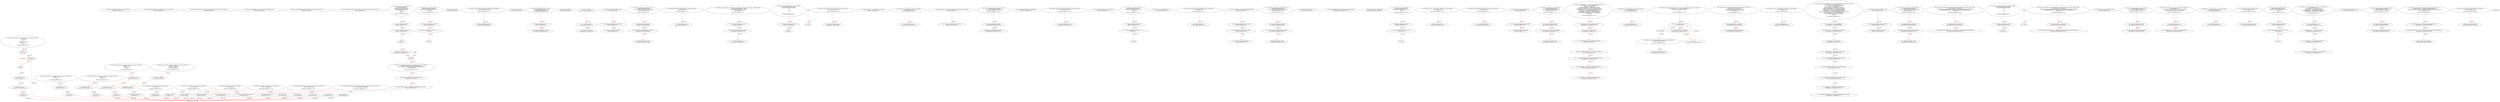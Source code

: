 digraph  {
13 [label="2_ function totalSupply() external view returns (uint256);\n13-function_definition-3-3", method="totalSupply()", type_label=function_definition];
21 [label="3_ function balanceOf(address who) external view returns (uint256);\n21-function_definition-4-4", method="balanceOf(address who)", type_label=function_definition];
33 [label="4_ function allowance(address owner, address spender) external view returns (uint256);\n33-function_definition-5-5", method="allowance(address owner,address spender)", type_label=function_definition];
49 [label="5_ function transfer(address to, uint256 value) external returns (bool);\n49-function_definition-6-6", method="transfer(address to,uint256 value)", type_label=function_definition];
64 [label="6_ function approve(address spender, uint256 value) external returns (bool);\n64-function_definition-7-7", method="approve(address spender,uint256 value)", type_label=function_definition];
79 [label="7_ function transferFrom(address from, address to, uint256 value) external returns (bool);\n79-function_definition-8-8", method="transferFrom(address from,address to,uint256 value)", type_label=function_definition];
129 [label="12_ function mul(uint256 a, uint256 b) internal pure returns (uint256) {\n    if (a == 0) {\n      return 0;\n    }\n    uint256 c = a * b;\n    assert(c / a == b);\n    return c;\n  }\n129-function_definition-13-20", method="mul(uint256 a,uint256 b)", type_label=function_definition];
146 [label="13_ if_a == 0\n146-if-14-16", method="mul(uint256 a,uint256 b)", type_label=if];
2062 [label="13_ end_if", method="mul(uint256 a,uint256 b)", type_label=end_if];
151 [label="14_ return 0;\n151-return-15-15", method="mul(uint256 a,uint256 b)", type_label=return];
153 [label="16_ uint256 c = a * b;\n153-new_variable-17-17", method="mul(uint256 a,uint256 b)", type_label=new_variable];
161 [label="17_ assert(c / a == b);\n161-expression_statement-18-18", method="mul(uint256 a,uint256 b)", type_label=expression_statement];
170 [label="18_ return c;\n170-return-19-19", method="mul(uint256 a,uint256 b)", type_label=return];
172 [label="20_ function div(uint256 a, uint256 b) internal pure returns (uint256) {\n    uint256 c = a / b;\n    return c;\n  }\n172-function_definition-21-24", method="div(uint256 a,uint256 b)", type_label=function_definition];
189 [label="21_ uint256 c = a / b;\n189-new_variable-22-22", method="div(uint256 a,uint256 b)", type_label=new_variable];
197 [label="22_ return c;\n197-return-23-23", method="div(uint256 a,uint256 b)", type_label=return];
199 [label="24_ function sub(uint256 a, uint256 b) internal pure returns (uint256) {\n    assert(b <= a);\n    return a - b;\n  }\n199-function_definition-25-28", method="sub(uint256 a,uint256 b)", type_label=function_definition];
216 [label="25_ assert(b <= a);\n216-expression_statement-26-26", method="sub(uint256 a,uint256 b)", type_label=expression_statement];
223 [label="26_ return a - b;\n223-return-27-27", method="sub(uint256 a,uint256 b)", type_label=return];
227 [label="28_ function add(uint256 a, uint256 b) internal pure returns (uint256) {\n    uint256 c = a + b;\n    assert(c >= a);\n    return c;\n  }\n227-function_definition-29-33", method="add(uint256 a,uint256 b)", type_label=function_definition];
244 [label="29_ uint256 c = a + b;\n244-new_variable-30-30", method="add(uint256 a,uint256 b)", type_label=new_variable];
252 [label="30_ assert(c >= a);\n252-expression_statement-31-31", method="add(uint256 a,uint256 b)", type_label=expression_statement];
259 [label="31_ return c;\n259-return-32-32", method="add(uint256 a,uint256 b)", type_label=return];
261 [label="33_ function ceil(uint256 a, uint256 m) internal pure returns (uint256) {\n    uint256 c = add(a,m);\n    uint256 d = sub(c,1);\n    return mul(div(d,m),m);\n  }\n261-function_definition-34-38", method="ceil(uint256 a,uint256 m)", type_label=function_definition];
278 [label="34_ uint256 c = add(a,m);\n278-new_variable-35-35", method="ceil(uint256 a,uint256 m)", type_label=new_variable];
289 [label="35_ uint256 d = sub(c,1);\n289-new_variable-36-36", method="ceil(uint256 a,uint256 m)", type_label=new_variable];
300 [label="36_ return mul(div(d,m),m);\n300-return-37-37", method="ceil(uint256 a,uint256 m)", type_label=return];
318 [label="40_ function bug_unchk43() public{\naddress payable addr_unchk43;\nif (!addr_unchk43.send (10 ether) || 1==1)\n	{revert();}\n}\n318-function_definition-41-45", method="bug_unchk43()", type_label=function_definition];
322 [label="41_ address payable addr_unchk43;\n322-new_variable-42-42", method="bug_unchk43()", type_label=new_variable];
327 [label="42_ if_!addr_unchk43.send (10 ether) || 1==1\n327-if-43-44", method="bug_unchk43()", type_label=if];
2243 [label="42_ end_if", method="bug_unchk43()", type_label=end_if];
343 [label="45_ string private _name;\n343-new_variable-46-46", method="", type_label=new_variable];
348 [label="46_ function my_func_uncheck48(address payable dst) public payable{\n        dst.call.value(msg.value)(\"\");\n    }\n348-function_definition-47-49", method="my_func_uncheck48(address payable dst)", type_label=function_definition];
357 [label="47_ dst.call.value(msg.value)(\"\");\n357-expression_statement-48-48", method="my_func_uncheck48(address payable dst)", type_label=expression_statement];
372 [label="49_ string private _symbol;\n372-new_variable-50-50", method="", type_label=new_variable];
377 [label="50_ function withdrawBal_unchk17 () public{\n	uint64 Balances_unchk17 = 0;\n	msg.sender.send(Balances_unchk17);}\n377-function_definition-51-53", method="withdrawBal_unchk17()", type_label=function_definition];
381 [label="51_ uint64 Balances_unchk17 = 0;\n381-new_variable-52-52", method="withdrawBal_unchk17()", type_label=new_variable];
387 [label="52_ msg.sender.send(Balances_unchk17);\n387-expression_statement-53-53", method="withdrawBal_unchk17()", type_label=expression_statement];
396 [label="53_ uint8 private _decimals;\n396-new_variable-54-54", method="", type_label=new_variable];
415 [label="55_ _name = name;\n415-expression_statement-56-56", method="", type_label=expression_statement];
419 [label="56_ _symbol = symbol;\n419-expression_statement-57-57", method="", type_label=expression_statement];
423 [label="57_ _decimals = decimals;\n423-expression_statement-58-58", method="", type_label=expression_statement];
427 [label="59_ bool public payedOut_unchk32 = false;\n427-new_variable-60-60", method="", type_label=new_variable];
434 [label="60_ address payable public winner_unchk32;\n434-new_variable-61-61", method="", type_label=new_variable];
439 [label="61_ uint public winAmount_unchk32;\n439-new_variable-62-62", method="", type_label=new_variable];
444 [label="62_ function sendToWinner_unchk32() public {\n        require(!payedOut_unchk32);\n        winner_unchk32.send(winAmount_unchk32);\n        payedOut_unchk32 = true;\n    }\n444-function_definition-63-67", method="sendToWinner_unchk32()", type_label=function_definition];
448 [label="63_ require(!payedOut_unchk32);\n448-expression_statement-64-64", method="sendToWinner_unchk32()", type_label=expression_statement];
454 [label="64_ winner_unchk32.send(winAmount_unchk32);\n454-expression_statement-65-65", method="sendToWinner_unchk32()", type_label=expression_statement];
461 [label="65_ payedOut_unchk32 = true;\n461-expression_statement-66-66", method="sendToWinner_unchk32()", type_label=expression_statement];
466 [label="67_ function name() public view returns(string memory) {\n    return _name;\n  }\n466-function_definition-68-70", method="name()", type_label=function_definition];
475 [label="68_ return _name;\n475-return-69-69", method="name()", type_label=return];
477 [label="70_ function unhandledsend_unchk38(address payable callee) public {\n    callee.send(5 ether);\n  }\n477-function_definition-71-73", method="unhandledsend_unchk38(address payable callee)", type_label=function_definition];
485 [label="71_ callee.send(5 ether);\n485-expression_statement-72-72", method="unhandledsend_unchk38(address payable callee)", type_label=expression_statement];
493 [label="73_ function symbol() public view returns(string memory) {\n    return _symbol;\n  }\n493-function_definition-74-76", method="symbol()", type_label=function_definition];
502 [label="74_ return _symbol;\n502-return-75-75", method="symbol()", type_label=return];
504 [label="76_ function cash_unchk46(uint roundIndex, uint subpotIndex, address payable winner_unchk46) public{\n        uint64 subpot_unchk46 = 3 ether;\n        winner_unchk46.send(subpot_unchk46);   \n        subpot_unchk46= 0;\n}\n504-function_definition-77-81", method="cash_unchk46(uint roundIndex,uint subpotIndex,address payable winner_unchk46)", type_label=function_definition];
520 [label="77_ uint64 subpot_unchk46 = 3 ether;\n520-new_variable-78-78", method="cash_unchk46(uint roundIndex,uint subpotIndex,address payable winner_unchk46)", type_label=new_variable];
527 [label="78_ winner_unchk46.send(subpot_unchk46);\n527-expression_statement-79-79", method="cash_unchk46(uint roundIndex,uint subpotIndex,address payable winner_unchk46)", type_label=expression_statement];
534 [label="79_ subpot_unchk46= 0;\n534-expression_statement-80-80", method="cash_unchk46(uint roundIndex,uint subpotIndex,address payable winner_unchk46)", type_label=expression_statement];
538 [label="81_ function decimals() public view returns(uint8) {\n    return _decimals;\n  }\n538-function_definition-82-84", method="decimals()", type_label=function_definition];
547 [label="82_ return _decimals;\n547-return-83-83", method="decimals()", type_label=return];
549 [label="84_ function UncheckedExternalCall_unchk4 () public\n{  address payable addr_unchk4;\n   if (! addr_unchk4.send (42 ether))  \n      { \n      }\n	else\n      { \n      }\n}\n549-function_definition-85-93", method="UncheckedExternalCall_unchk4()", type_label=function_definition];
553 [label="85_ address payable addr_unchk4;\n553-new_variable-86-86", method="UncheckedExternalCall_unchk4()", type_label=new_variable];
558 [label="86_ if\n558-if-87-92", method="UncheckedExternalCall_unchk4()", type_label=if];
2474 [label="86_ end_if", method="UncheckedExternalCall_unchk4()", type_label=end_if];
580 [label="96_ function callnotchecked_unchk37(address payable callee) public {\n    callee.call.value(1 ether);\n  }\n580-function_definition-97-99", method="callnotchecked_unchk37(address payable callee)", type_label=function_definition];
588 [label="97_ callee.call.value(1 ether);\n588-expression_statement-98-98", method="callnotchecked_unchk37(address payable callee)", type_label=expression_statement];
598 [label="99_ mapping (address => uint256) private _balances;\n598-new_variable-100-100", method="", type_label=new_variable];
605 [label="100_ function bug_unchk3(address payable addr) public\n      {addr.send (42 ether); }\n605-function_definition-101-102", method="bug_unchk3(address payable addr)", type_label=function_definition];
613 [label="101_ addr.send (42 ether);\n613-expression_statement-102-102", method="bug_unchk3(address payable addr)", type_label=expression_statement];
621 [label="102_ mapping (address => mapping (address => uint256)) private _allowed;\n621-new_variable-103-103", method="", type_label=new_variable];
630 [label="103_ bool public payedOut_unchk9 = false;\n630-new_variable-104-104", method="", type_label=new_variable];
637 [label="104_ function withdrawLeftOver_unchk9() public {\n        require(payedOut_unchk9);\n        msg.sender.send(address(this).balance);\n    }\n637-function_definition-105-108", method="withdrawLeftOver_unchk9()", type_label=function_definition];
641 [label="105_ require(payedOut_unchk9);\n641-expression_statement-106-106", method="withdrawLeftOver_unchk9()", type_label=expression_statement];
646 [label="106_ msg.sender.send(address(this).balance);\n646-expression_statement-107-107", method="withdrawLeftOver_unchk9()", type_label=expression_statement];
659 [label="108_ string constant tokenName = \"BIGBOMB\";\n659-new_variable-109-109", method="", type_label=new_variable];
665 [label="109_ function callnotchecked_unchk25(address payable callee) public {\n    callee.call.value(1 ether);\n  }\n665-function_definition-110-112", method="callnotchecked_unchk25(address payable callee)", type_label=function_definition];
673 [label="110_ callee.call.value(1 ether);\n673-expression_statement-111-111", method="callnotchecked_unchk25(address payable callee)", type_label=expression_statement];
683 [label="112_ string constant tokenSymbol = \"BBOMB\";\n683-new_variable-113-113", method="", type_label=new_variable];
689 [label="113_ function bug_unchk19() public{\naddress payable addr_unchk19;\nif (!addr_unchk19.send (10 ether) || 1==1)\n	{revert();}\n}\n689-function_definition-114-118", method="bug_unchk19()", type_label=function_definition];
693 [label="114_ address payable addr_unchk19;\n693-new_variable-115-115", method="bug_unchk19()", type_label=new_variable];
698 [label="115_ if_!addr_unchk19.send (10 ether) || 1==1\n698-if-116-117", method="bug_unchk19()", type_label=if];
2614 [label="115_ end_if", method="bug_unchk19()", type_label=end_if];
714 [label="118_ uint8  constant tokenDecimals = 18;\n714-new_variable-119-119", method="", type_label=new_variable];
719 [label="119_ function unhandledsend_unchk26(address payable callee) public {\n    callee.send(5 ether);\n  }\n719-function_definition-120-122", method="unhandledsend_unchk26(address payable callee)", type_label=function_definition];
727 [label="120_ callee.send(5 ether);\n727-expression_statement-121-121", method="unhandledsend_unchk26(address payable callee)", type_label=expression_statement];
735 [label="122_ uint256 _totalSupply = 800000000000000000000000;\n735-new_variable-123-123", method="", type_label=new_variable];
740 [label="123_ bool public payedOut_unchk20 = false;\n740-new_variable-124-124", method="", type_label=new_variable];
747 [label="124_ address payable public winner_unchk20;\n747-new_variable-125-125", method="", type_label=new_variable];
752 [label="125_ uint public winAmount_unchk20;\n752-new_variable-126-126", method="", type_label=new_variable];
757 [label="126_ function sendToWinner_unchk20() public {\n        require(!payedOut_unchk20);\n        winner_unchk20.send(winAmount_unchk20);\n        payedOut_unchk20 = true;\n    }\n757-function_definition-127-131", method="sendToWinner_unchk20()", type_label=function_definition];
761 [label="127_ require(!payedOut_unchk20);\n761-expression_statement-128-128", method="sendToWinner_unchk20()", type_label=expression_statement];
767 [label="128_ winner_unchk20.send(winAmount_unchk20);\n767-expression_statement-129-129", method="sendToWinner_unchk20()", type_label=expression_statement];
774 [label="129_ payedOut_unchk20 = true;\n774-expression_statement-130-130", method="sendToWinner_unchk20()", type_label=expression_statement];
779 [label="131_ uint256 public basePercent = 100;\n779-new_variable-132-132", method="", type_label=new_variable];
786 [label="132_ ERC20Detailed(tokenName, tokenSymbol, tokenDecimals)\n786-expression_statement-133-133", method="", type_label=expression_statement];
795 [label="133_ _mint(msg.sender, _totalSupply);\n795-expression_statement-134-134", method="", type_label=expression_statement];
804 [label="135_ function bug_unchk7() public{\naddress payable addr_unchk7;\nif (!addr_unchk7.send (10 ether) || 1==1)\n	{revert();}\n}\n804-function_definition-136-140", method="bug_unchk7()", type_label=function_definition];
808 [label="136_ address payable addr_unchk7;\n808-new_variable-137-137", method="bug_unchk7()", type_label=new_variable];
813 [label="137_ if_!addr_unchk7.send (10 ether) || 1==1\n813-if-138-139", method="bug_unchk7()", type_label=if];
2729 [label="137_ end_if", method="bug_unchk7()", type_label=end_if];
829 [label="140_ function totalSupply() public view returns (uint256) {\n    return _totalSupply;\n  }\n829-function_definition-141-143", method="totalSupply()", type_label=function_definition];
838 [label="141_ return _totalSupply;\n838-return-142-142", method="totalSupply()", type_label=return];
840 [label="143_ function my_func_unchk23(address payable dst) public payable{\n        dst.send(msg.value);\n    }\n840-function_definition-144-146", method="my_func_unchk23(address payable dst)", type_label=function_definition];
849 [label="144_ dst.send(msg.value);\n849-expression_statement-145-145", method="my_func_unchk23(address payable dst)", type_label=expression_statement];
858 [label="146_ function balanceOf(address owner) public view returns (uint256) {\n    return _balances[owner];\n  }\n858-function_definition-147-149", method="balanceOf(address owner)", type_label=function_definition];
871 [label="147_ return _balances[owner];\n871-return-148-148", method="balanceOf(address owner)", type_label=return];
875 [label="149_ function unhandledsend_unchk14(address payable callee) public {\n    callee.send(5 ether);\n  }\n875-function_definition-150-152", method="unhandledsend_unchk14(address payable callee)", type_label=function_definition];
883 [label="150_ callee.send(5 ether);\n883-expression_statement-151-151", method="unhandledsend_unchk14(address payable callee)", type_label=expression_statement];
891 [label="152_ function allowance(address owner, address spender) public view returns (uint256) {\n    return _allowed[owner][spender];\n  }\n891-function_definition-153-155", method="allowance(address owner,address spender)", type_label=function_definition];
908 [label="153_ return _allowed[owner][spender];\n908-return-154-154", method="allowance(address owner,address spender)", type_label=return];
914 [label="155_ function bug_unchk30() public{\nuint receivers_unchk30;\naddress payable addr_unchk30;\nif (!addr_unchk30.send(42 ether))\n	{receivers_unchk30 +=1;}\nelse\n	{revert();}\n}\n914-function_definition-156-163", method="bug_unchk30()", type_label=function_definition];
918 [label="156_ uint receivers_unchk30;\n918-new_variable-157-157", method="bug_unchk30()", type_label=new_variable];
923 [label="157_ address payable addr_unchk30;\n923-new_variable-158-158", method="bug_unchk30()", type_label=new_variable];
928 [label="158_ if\n928-if-159-162", method="bug_unchk30()", type_label=if];
2844 [label="158_ end_if", method="bug_unchk30()", type_label=end_if];
938 [label="159_ receivers_unchk30 +=1;\n938-expression_statement-160-160", method="bug_unchk30()", type_label=expression_statement];
945 [label="163_ function findfourPercent(uint256 value) public view returns (uint256)  {\n    uint256 roundValue = value.ceil(basePercent);\n    uint256 fourPercent = roundValue.mul(basePercent).div(2500);\n    return fourPercent;\n  }\n945-function_definition-164-168", method="findfourPercent(uint256 value)", type_label=function_definition];
958 [label="164_ uint256 roundValue = value.ceil(basePercent);\n958-new_variable-165-165", method="findfourPercent(uint256 value)", type_label=new_variable];
969 [label="165_ uint256 fourPercent = roundValue.mul(basePercent).div(2500);\n969-new_variable-166-166", method="findfourPercent(uint256 value)", type_label=new_variable];
985 [label="166_ return fourPercent;\n985-return-167-167", method="findfourPercent(uint256 value)", type_label=return];
987 [label="168_ bool public payedOut_unchk8 = false;\n987-new_variable-169-169", method="", type_label=new_variable];
994 [label="169_ address payable public winner_unchk8;\n994-new_variable-170-170", method="", type_label=new_variable];
999 [label="170_ uint public winAmount_unchk8;\n999-new_variable-171-171", method="", type_label=new_variable];
1004 [label="171_ function sendToWinner_unchk8() public {\n        require(!payedOut_unchk8);\n        winner_unchk8.send(winAmount_unchk8);\n        payedOut_unchk8 = true;\n    }\n1004-function_definition-172-176", method="sendToWinner_unchk8()", type_label=function_definition];
1008 [label="172_ require(!payedOut_unchk8);\n1008-expression_statement-173-173", method="sendToWinner_unchk8()", type_label=expression_statement];
1014 [label="173_ winner_unchk8.send(winAmount_unchk8);\n1014-expression_statement-174-174", method="sendToWinner_unchk8()", type_label=expression_statement];
1021 [label="174_ payedOut_unchk8 = true;\n1021-expression_statement-175-175", method="sendToWinner_unchk8()", type_label=expression_statement];
1026 [label="176_ function transfer(address to, uint256 value) public returns (bool) {\n    require(value <= _balances[msg.sender]);\n    require(to != address(0));\n    uint256 tokensToBurn = findfourPercent(value);\n    uint256 tokensToTransfer = value.sub(tokensToBurn);\n    _balances[msg.sender] = _balances[msg.sender].sub(value);\n    _balances[to] = _balances[to].add(tokensToTransfer);\n    _totalSupply = _totalSupply.sub(tokensToBurn);\n    emit Transfer(msg.sender, to, tokensToTransfer);\n    emit Transfer(msg.sender, address(0), tokensToBurn);\n    return true;\n  }\n1026-function_definition-177-188", method="transfer(address to,uint256 value)", type_label=function_definition];
1042 [label="177_ require(value <= _balances[msg.sender]);\n1042-expression_statement-178-178", method="transfer(address to,uint256 value)", type_label=expression_statement];
1053 [label="178_ require(to != address(0));\n1053-expression_statement-179-179", method="transfer(address to,uint256 value)", type_label=expression_statement];
1062 [label="179_ uint256 tokensToBurn = findfourPercent(value);\n1062-new_variable-180-180", method="transfer(address to,uint256 value)", type_label=new_variable];
1071 [label="180_ uint256 tokensToTransfer = value.sub(tokensToBurn);\n1071-new_variable-181-181", method="transfer(address to,uint256 value)", type_label=new_variable];
1082 [label="181_ _balances[msg.sender] = _balances[msg.sender].sub(value);\n1082-expression_statement-182-182", method="transfer(address to,uint256 value)", type_label=expression_statement];
1099 [label="182_ _balances[to] = _balances[to].add(tokensToTransfer);\n1099-expression_statement-183-183", method="transfer(address to,uint256 value)", type_label=expression_statement];
1112 [label="183_ _totalSupply = _totalSupply.sub(tokensToBurn);\n1112-expression_statement-184-184", method="transfer(address to,uint256 value)", type_label=expression_statement];
1143 [label="186_ return true;\n1143-return-187-187", method="transfer(address to,uint256 value)", type_label=return];
1146 [label="188_ function bug_unchk39(address payable addr) public\n      {addr.send (4 ether); }\n1146-function_definition-189-190", method="bug_unchk39(address payable addr)", type_label=function_definition];
1154 [label="189_ addr.send (4 ether);\n1154-expression_statement-190-190", method="bug_unchk39(address payable addr)", type_label=expression_statement];
1162 [label="190_ function multiTransfer(address[] memory receivers, uint256[] memory amounts) public {\n    for (uint256 i = 0; i < receivers.length; i++) {\n      transfer(receivers[i], amounts[i]);\n    }\n  }\n1162-function_definition-191-195", method="multiTransfer(address[] memory receivers,uint256[] memory amounts)", type_label=function_definition];
1176 [label="191_ for(i < receivers.length;;i++)\n1176-for-192-194", method="multiTransfer(address[] memory receivers,uint256[] memory amounts)", type_label=for];
3092 [label="191_ end_loop", method="multiTransfer(address[] memory receivers,uint256[] memory amounts)", type_label=end_loop];
1189 [label="191_ i++\n1189-expression_statement-192-192", method="multiTransfer(address[] memory receivers,uint256[] memory amounts)", type_label=expression_statement];
1192 [label="192_ transfer(receivers[i], amounts[i]);\n1192-expression_statement-193-193", method="multiTransfer(address[] memory receivers,uint256[] memory amounts)", type_label=expression_statement];
1203 [label="195_ function my_func_uncheck36(address payable dst) public payable{\n        dst.call.value(msg.value)(\"\");\n    }\n1203-function_definition-196-198", method="my_func_uncheck36(address payable dst)", type_label=function_definition];
1212 [label="196_ dst.call.value(msg.value)(\"\");\n1212-expression_statement-197-197", method="my_func_uncheck36(address payable dst)", type_label=expression_statement];
1227 [label="198_ function approve(address spender, uint256 value) public returns (bool) {\n    require(spender != address(0));\n    _allowed[msg.sender][spender] = value;\n    emit Approval(msg.sender, spender, value);\n    return true;\n  }\n1227-function_definition-199-204", method="approve(address spender,uint256 value)", type_label=function_definition];
1243 [label="199_ require(spender != address(0));\n1243-expression_statement-200-200", method="approve(address spender,uint256 value)", type_label=expression_statement];
1252 [label="200_ _allowed[msg.sender][spender] = value;\n1252-expression_statement-201-201", method="approve(address spender,uint256 value)", type_label=expression_statement];
1272 [label="202_ return true;\n1272-return-203-203", method="approve(address spender,uint256 value)", type_label=return];
1275 [label="204_ function my_func_unchk35(address payable dst) public payable{\n        dst.send(msg.value);\n    }\n1275-function_definition-205-207", method="my_func_unchk35(address payable dst)", type_label=function_definition];
1284 [label="205_ dst.send(msg.value);\n1284-expression_statement-206-206", method="my_func_unchk35(address payable dst)", type_label=expression_statement];
1293 [label="207_ function transferFrom(address from, address to, uint256 value) public returns (bool) {\n    require(value <= _balances[from]);\n    require(value <= _allowed[from][msg.sender]);\n    require(to != address(0));\n    _balances[from] = _balances[from].sub(value);\n    uint256 tokensToBurn = findfourPercent(value);\n    uint256 tokensToTransfer = value.sub(tokensToBurn);\n    _balances[to] = _balances[to].add(tokensToTransfer);\n    _totalSupply = _totalSupply.sub(tokensToBurn);\n    _allowed[from][msg.sender] = _allowed[from][msg.sender].sub(value);\n    emit Transfer(from, to, tokensToTransfer);\n    emit Transfer(from, address(0), tokensToBurn);\n    return true;\n  }\n1293-function_definition-208-221", method="transferFrom(address from,address to,uint256 value)", type_label=function_definition];
1313 [label="208_ require(value <= _balances[from]);\n1313-expression_statement-209-209", method="transferFrom(address from,address to,uint256 value)", type_label=expression_statement];
1322 [label="209_ require(value <= _allowed[from][msg.sender]);\n1322-expression_statement-210-210", method="transferFrom(address from,address to,uint256 value)", type_label=expression_statement];
1335 [label="210_ require(to != address(0));\n1335-expression_statement-211-211", method="transferFrom(address from,address to,uint256 value)", type_label=expression_statement];
1344 [label="211_ _balances[from] = _balances[from].sub(value);\n1344-expression_statement-212-212", method="transferFrom(address from,address to,uint256 value)", type_label=expression_statement];
1357 [label="212_ uint256 tokensToBurn = findfourPercent(value);\n1357-new_variable-213-213", method="transferFrom(address from,address to,uint256 value)", type_label=new_variable];
1366 [label="213_ uint256 tokensToTransfer = value.sub(tokensToBurn);\n1366-new_variable-214-214", method="transferFrom(address from,address to,uint256 value)", type_label=new_variable];
1377 [label="214_ _balances[to] = _balances[to].add(tokensToTransfer);\n1377-expression_statement-215-215", method="transferFrom(address from,address to,uint256 value)", type_label=expression_statement];
1390 [label="215_ _totalSupply = _totalSupply.sub(tokensToBurn);\n1390-expression_statement-216-216", method="transferFrom(address from,address to,uint256 value)", type_label=expression_statement];
1399 [label="216_ _allowed[from][msg.sender] = _allowed[from][msg.sender].sub(value);\n1399-expression_statement-217-217", method="transferFrom(address from,address to,uint256 value)", type_label=expression_statement];
1438 [label="219_ return true;\n1438-return-220-220", method="transferFrom(address from,address to,uint256 value)", type_label=return];
1441 [label="221_ bool public payedOut_unchk44 = false;\n1441-new_variable-222-222", method="", type_label=new_variable];
1448 [label="222_ address payable public winner_unchk44;\n1448-new_variable-223-223", method="", type_label=new_variable];
1453 [label="223_ uint public winAmount_unchk44;\n1453-new_variable-224-224", method="", type_label=new_variable];
1458 [label="224_ function sendToWinner_unchk44() public {\n        require(!payedOut_unchk44);\n        winner_unchk44.send(winAmount_unchk44);\n        payedOut_unchk44 = true;\n    }\n1458-function_definition-225-229", method="sendToWinner_unchk44()", type_label=function_definition];
1462 [label="225_ require(!payedOut_unchk44);\n1462-expression_statement-226-226", method="sendToWinner_unchk44()", type_label=expression_statement];
1468 [label="226_ winner_unchk44.send(winAmount_unchk44);\n1468-expression_statement-227-227", method="sendToWinner_unchk44()", type_label=expression_statement];
1475 [label="227_ payedOut_unchk44 = true;\n1475-expression_statement-228-228", method="sendToWinner_unchk44()", type_label=expression_statement];
1480 [label="229_ function increaseAllowance(address spender, uint256 addedValue) public returns (bool) {\n    require(spender != address(0));\n    _allowed[msg.sender][spender] = (_allowed[msg.sender][spender].add(addedValue));\n    emit Approval(msg.sender, spender, _allowed[msg.sender][spender]);\n    return true;\n  }\n1480-function_definition-230-235", method="increaseAllowance(address spender,uint256 addedValue)", type_label=function_definition];
1496 [label="230_ require(spender != address(0));\n1496-expression_statement-231-231", method="increaseAllowance(address spender,uint256 addedValue)", type_label=expression_statement];
1505 [label="231_ _allowed[msg.sender][spender] = (_allowed[msg.sender][spender].add(addedValue));\n1505-expression_statement-232-232", method="increaseAllowance(address spender,uint256 addedValue)", type_label=expression_statement];
1543 [label="233_ return true;\n1543-return-234-234", method="increaseAllowance(address spender,uint256 addedValue)", type_label=return];
1546 [label="235_ function UncheckedExternalCall_unchk40 () public\n{  address payable addr_unchk40;\n   if (! addr_unchk40.send (2 ether))  \n      { \n      }\n	else\n      { \n      }\n}\n1546-function_definition-236-244", method="UncheckedExternalCall_unchk40()", type_label=function_definition];
1550 [label="236_ address payable addr_unchk40;\n1550-new_variable-237-237", method="UncheckedExternalCall_unchk40()", type_label=new_variable];
1555 [label="237_ if\n1555-if-238-243", method="UncheckedExternalCall_unchk40()", type_label=if];
3471 [label="237_ end_if", method="UncheckedExternalCall_unchk40()", type_label=end_if];
1566 [label="244_ function decreaseAllowance(address spender, uint256 subtractedValue) public returns (bool) {\n    require(spender != address(0));\n    _allowed[msg.sender][spender] = (_allowed[msg.sender][spender].sub(subtractedValue));\n    emit Approval(msg.sender, spender, _allowed[msg.sender][spender]);\n    return true;\n  }\n1566-function_definition-245-250", method="decreaseAllowance(address spender,uint256 subtractedValue)", type_label=function_definition];
1582 [label="245_ require(spender != address(0));\n1582-expression_statement-246-246", method="decreaseAllowance(address spender,uint256 subtractedValue)", type_label=expression_statement];
1591 [label="246_ _allowed[msg.sender][spender] = (_allowed[msg.sender][spender].sub(subtractedValue));\n1591-expression_statement-247-247", method="decreaseAllowance(address spender,uint256 subtractedValue)", type_label=expression_statement];
1629 [label="248_ return true;\n1629-return-249-249", method="decreaseAllowance(address spender,uint256 subtractedValue)", type_label=return];
1632 [label="250_ bool public payedOut_unchk33 = false;\n1632-new_variable-251-251", method="", type_label=new_variable];
1639 [label="251_ function withdrawLeftOver_unchk33() public {\n        require(payedOut_unchk33);\n        msg.sender.send(address(this).balance);\n    }\n1639-function_definition-252-255", method="withdrawLeftOver_unchk33()", type_label=function_definition];
1643 [label="252_ require(payedOut_unchk33);\n1643-expression_statement-253-253", method="withdrawLeftOver_unchk33()", type_label=expression_statement];
1648 [label="253_ msg.sender.send(address(this).balance);\n1648-expression_statement-254-254", method="withdrawLeftOver_unchk33()", type_label=expression_statement];
1661 [label="255_ function _mint(address account, uint256 amount) internal {\n    require(amount != 0);\n    _balances[account] = _balances[account].add(amount);\n    emit Transfer(address(0), account, amount);\n  }\n1661-function_definition-256-260", method="_mint(address account,uint256 amount)", type_label=function_definition];
1673 [label="256_ require(amount != 0);\n1673-expression_statement-257-257", method="_mint(address account,uint256 amount)", type_label=expression_statement];
1680 [label="257_ _balances[account] = _balances[account].add(amount);\n1680-expression_statement-258-258", method="_mint(address account,uint256 amount)", type_label=expression_statement];
1703 [label="260_ function bug_unchk27(address payable addr) public\n      {addr.send (42 ether); }\n1703-function_definition-261-262", method="bug_unchk27(address payable addr)", type_label=function_definition];
1711 [label="261_ addr.send (42 ether);\n1711-expression_statement-262-262", method="bug_unchk27(address payable addr)", type_label=expression_statement];
1719 [label="262_ function burn(uint256 amount) external {\n    _burn(msg.sender, amount);\n  }\n1719-function_definition-263-265", method="burn(uint256 amount)", type_label=function_definition];
1727 [label="263_ _burn(msg.sender, amount);\n1727-expression_statement-264-264", method="burn(uint256 amount)", type_label=expression_statement];
1736 [label="265_ function bug_unchk31() public{\naddress payable addr_unchk31;\nif (!addr_unchk31.send (10 ether) || 1==1)\n	{revert();}\n}\n1736-function_definition-266-270", method="bug_unchk31()", type_label=function_definition];
1740 [label="266_ address payable addr_unchk31;\n1740-new_variable-267-267", method="bug_unchk31()", type_label=new_variable];
1745 [label="267_ if_!addr_unchk31.send (10 ether) || 1==1\n1745-if-268-269", method="bug_unchk31()", type_label=if];
3661 [label="267_ end_if", method="bug_unchk31()", type_label=end_if];
1761 [label="270_ function _burn(address account, uint256 amount) internal {\n    require(amount != 0);\n    require(amount <= _balances[account]);\n    _totalSupply = _totalSupply.sub(amount);\n    _balances[account] = _balances[account].sub(amount);\n    emit Transfer(account, address(0), amount);\n  }\n1761-function_definition-271-277", method="_burn(address account,uint256 amount)", type_label=function_definition];
1773 [label="271_ require(amount != 0);\n1773-expression_statement-272-272", method="_burn(address account,uint256 amount)", type_label=expression_statement];
1780 [label="272_ require(amount <= _balances[account]);\n1780-expression_statement-273-273", method="_burn(address account,uint256 amount)", type_label=expression_statement];
1789 [label="273_ _totalSupply = _totalSupply.sub(amount);\n1789-expression_statement-274-274", method="_burn(address account,uint256 amount)", type_label=expression_statement];
1798 [label="274_ _balances[account] = _balances[account].sub(amount);\n1798-expression_statement-275-275", method="_burn(address account,uint256 amount)", type_label=expression_statement];
1821 [label="277_ bool public payedOut_unchk45 = false;\n1821-new_variable-278-278", method="", type_label=new_variable];
1828 [label="278_ function withdrawLeftOver_unchk45() public {\n        require(payedOut_unchk45);\n        msg.sender.send(address(this).balance);\n    }\n1828-function_definition-279-282", method="withdrawLeftOver_unchk45()", type_label=function_definition];
1832 [label="279_ require(payedOut_unchk45);\n1832-expression_statement-280-280", method="withdrawLeftOver_unchk45()", type_label=expression_statement];
1837 [label="280_ msg.sender.send(address(this).balance);\n1837-expression_statement-281-281", method="withdrawLeftOver_unchk45()", type_label=expression_statement];
1850 [label="282_ function burnFrom(address account, uint256 amount) external {\n    require(amount <= _allowed[account][msg.sender]);\n    _allowed[account][msg.sender] = _allowed[account][msg.sender].sub(amount);\n    _burn(account, amount);\n  }\n1850-function_definition-283-287", method="burnFrom(address account,uint256 amount)", type_label=function_definition];
1862 [label="283_ require(amount <= _allowed[account][msg.sender]);\n1862-expression_statement-284-284", method="burnFrom(address account,uint256 amount)", type_label=expression_statement];
1875 [label="284_ _allowed[account][msg.sender] = _allowed[account][msg.sender].sub(amount);\n1875-expression_statement-285-285", method="burnFrom(address account,uint256 amount)", type_label=expression_statement];
1896 [label="285_ _burn(account, amount);\n1896-expression_statement-286-286", method="burnFrom(address account,uint256 amount)", type_label=expression_statement];
1903 [label="287_ function callnotchecked_unchk13(address callee) public {\n    callee.call.value(1 ether);\n  }\n1903-function_definition-288-290", method="callnotchecked_unchk13(address callee)", type_label=function_definition];
1911 [label="288_ callee.call.value(1 ether);\n1911-expression_statement-289-289", method="callnotchecked_unchk13(address callee)", type_label=expression_statement];
1 [label="0_ start_node", method="", type_label=start];
2 [label="0_ exit_node", method="", type_label=exit];
568;
943;
1565;
129 -> 146  [color=red, controlflow_type=next_line, edge_type=CFG_edge, key=0, label=next_line];
146 -> 151  [color=red, controlflow_type=pos_next, edge_type=CFG_edge, key=0, label=pos_next];
146 -> 2062  [color=red, controlflow_type=neg_next, edge_type=CFG_edge, key=0, label=neg_next];
2062 -> 153  [color=red, controlflow_type=next_line, edge_type=CFG_edge, key=0, label=next_line];
151 -> 2062  [color=red, controlflow_type=end_if, edge_type=CFG_edge, key=0, label=end_if];
151 -> 2  [color=red, controlflow_type=return_exit, edge_type=CFG_edge, key=0, label=return_exit];
153 -> 161  [color=red, controlflow_type=next_line, edge_type=CFG_edge, key=0, label=next_line];
161 -> 170  [color=red, controlflow_type=next_line, edge_type=CFG_edge, key=0, label=next_line];
170 -> 2  [color=red, controlflow_type=return_exit, edge_type=CFG_edge, key=0, label=return_exit];
172 -> 189  [color=red, controlflow_type=next_line, edge_type=CFG_edge, key=0, label=next_line];
189 -> 197  [color=red, controlflow_type=next_line, edge_type=CFG_edge, key=0, label=next_line];
197 -> 2  [color=red, controlflow_type=return_exit, edge_type=CFG_edge, key=0, label=return_exit];
199 -> 216  [color=red, controlflow_type=next_line, edge_type=CFG_edge, key=0, label=next_line];
216 -> 223  [color=red, controlflow_type=next_line, edge_type=CFG_edge, key=0, label=next_line];
223 -> 2  [color=red, controlflow_type=return_exit, edge_type=CFG_edge, key=0, label=return_exit];
227 -> 244  [color=red, controlflow_type=next_line, edge_type=CFG_edge, key=0, label=next_line];
244 -> 252  [color=red, controlflow_type=next_line, edge_type=CFG_edge, key=0, label=next_line];
252 -> 259  [color=red, controlflow_type=next_line, edge_type=CFG_edge, key=0, label=next_line];
259 -> 2  [color=red, controlflow_type=return_exit, edge_type=CFG_edge, key=0, label=return_exit];
261 -> 278  [color=red, controlflow_type=next_line, edge_type=CFG_edge, key=0, label=next_line];
278 -> 289  [color=red, controlflow_type=next_line, edge_type=CFG_edge, key=0, label=next_line];
289 -> 300  [color=red, controlflow_type=next_line, edge_type=CFG_edge, key=0, label=next_line];
300 -> 2  [color=red, controlflow_type=return_exit, edge_type=CFG_edge, key=0, label=return_exit];
318 -> 322  [color=red, controlflow_type=next_line, edge_type=CFG_edge, key=0, label=next_line];
322 -> 327  [color=red, controlflow_type=next_line, edge_type=CFG_edge, key=0, label=next_line];
327 -> 2243  [color=red, controlflow_type=neg_next, edge_type=CFG_edge, key=0, label=neg_next];
348 -> 357  [color=red, controlflow_type=next_line, edge_type=CFG_edge, key=0, label=next_line];
377 -> 381  [color=red, controlflow_type=next_line, edge_type=CFG_edge, key=0, label=next_line];
381 -> 387  [color=red, controlflow_type=next_line, edge_type=CFG_edge, key=0, label=next_line];
415 -> 419  [color=red, controlflow_type=next_line, edge_type=CFG_edge, key=0, label=next_line];
419 -> 423  [color=red, controlflow_type=next_line, edge_type=CFG_edge, key=0, label=next_line];
427 -> 434  [color=red, controlflow_type=next_line, edge_type=CFG_edge, key=0, label=next_line];
434 -> 439  [color=red, controlflow_type=next_line, edge_type=CFG_edge, key=0, label=next_line];
444 -> 448  [color=red, controlflow_type=next_line, edge_type=CFG_edge, key=0, label=next_line];
448 -> 454  [color=red, controlflow_type=next_line, edge_type=CFG_edge, key=0, label=next_line];
454 -> 461  [color=red, controlflow_type=next_line, edge_type=CFG_edge, key=0, label=next_line];
466 -> 475  [color=red, controlflow_type=next_line, edge_type=CFG_edge, key=0, label=next_line];
475 -> 2  [color=red, controlflow_type=return_exit, edge_type=CFG_edge, key=0, label=return_exit];
477 -> 485  [color=red, controlflow_type=next_line, edge_type=CFG_edge, key=0, label=next_line];
493 -> 502  [color=red, controlflow_type=next_line, edge_type=CFG_edge, key=0, label=next_line];
502 -> 2  [color=red, controlflow_type=return_exit, edge_type=CFG_edge, key=0, label=return_exit];
504 -> 520  [color=red, controlflow_type=next_line, edge_type=CFG_edge, key=0, label=next_line];
520 -> 527  [color=red, controlflow_type=next_line, edge_type=CFG_edge, key=0, label=next_line];
527 -> 534  [color=red, controlflow_type=next_line, edge_type=CFG_edge, key=0, label=next_line];
538 -> 547  [color=red, controlflow_type=next_line, edge_type=CFG_edge, key=0, label=next_line];
547 -> 2  [color=red, controlflow_type=return_exit, edge_type=CFG_edge, key=0, label=return_exit];
549 -> 553  [color=red, controlflow_type=next_line, edge_type=CFG_edge, key=0, label=next_line];
553 -> 558  [color=red, controlflow_type=next_line, edge_type=CFG_edge, key=0, label=next_line];
580 -> 588  [color=red, controlflow_type=next_line, edge_type=CFG_edge, key=0, label=next_line];
605 -> 613  [color=red, controlflow_type=next_line, edge_type=CFG_edge, key=0, label=next_line];
621 -> 630  [color=red, controlflow_type=next_line, edge_type=CFG_edge, key=0, label=next_line];
637 -> 641  [color=red, controlflow_type=next_line, edge_type=CFG_edge, key=0, label=next_line];
641 -> 646  [color=red, controlflow_type=next_line, edge_type=CFG_edge, key=0, label=next_line];
665 -> 673  [color=red, controlflow_type=next_line, edge_type=CFG_edge, key=0, label=next_line];
689 -> 693  [color=red, controlflow_type=next_line, edge_type=CFG_edge, key=0, label=next_line];
693 -> 698  [color=red, controlflow_type=next_line, edge_type=CFG_edge, key=0, label=next_line];
698 -> 2614  [color=red, controlflow_type=neg_next, edge_type=CFG_edge, key=0, label=neg_next];
719 -> 727  [color=red, controlflow_type=next_line, edge_type=CFG_edge, key=0, label=next_line];
735 -> 740  [color=red, controlflow_type=next_line, edge_type=CFG_edge, key=0, label=next_line];
740 -> 747  [color=red, controlflow_type=next_line, edge_type=CFG_edge, key=0, label=next_line];
747 -> 752  [color=red, controlflow_type=next_line, edge_type=CFG_edge, key=0, label=next_line];
757 -> 761  [color=red, controlflow_type=next_line, edge_type=CFG_edge, key=0, label=next_line];
761 -> 767  [color=red, controlflow_type=next_line, edge_type=CFG_edge, key=0, label=next_line];
767 -> 774  [color=red, controlflow_type=next_line, edge_type=CFG_edge, key=0, label=next_line];
804 -> 808  [color=red, controlflow_type=next_line, edge_type=CFG_edge, key=0, label=next_line];
808 -> 813  [color=red, controlflow_type=next_line, edge_type=CFG_edge, key=0, label=next_line];
813 -> 2729  [color=red, controlflow_type=neg_next, edge_type=CFG_edge, key=0, label=neg_next];
829 -> 838  [color=red, controlflow_type=next_line, edge_type=CFG_edge, key=0, label=next_line];
838 -> 2  [color=red, controlflow_type=return_exit, edge_type=CFG_edge, key=0, label=return_exit];
840 -> 849  [color=red, controlflow_type=next_line, edge_type=CFG_edge, key=0, label=next_line];
858 -> 871  [color=red, controlflow_type=next_line, edge_type=CFG_edge, key=0, label=next_line];
871 -> 2  [color=red, controlflow_type=return_exit, edge_type=CFG_edge, key=0, label=return_exit];
875 -> 883  [color=red, controlflow_type=next_line, edge_type=CFG_edge, key=0, label=next_line];
891 -> 908  [color=red, controlflow_type=next_line, edge_type=CFG_edge, key=0, label=next_line];
908 -> 2  [color=red, controlflow_type=return_exit, edge_type=CFG_edge, key=0, label=return_exit];
914 -> 918  [color=red, controlflow_type=next_line, edge_type=CFG_edge, key=0, label=next_line];
918 -> 923  [color=red, controlflow_type=next_line, edge_type=CFG_edge, key=0, label=next_line];
923 -> 928  [color=red, controlflow_type=next_line, edge_type=CFG_edge, key=0, label=next_line];
928 -> 938  [color=red, controlflow_type=pos_next, edge_type=CFG_edge, key=0, label=pos_next];
2844 -> 945  [color=red, controlflow_type=next_line, edge_type=CFG_edge, key=0, label=next_line];
938 -> 2844  [color=red, controlflow_type=end_if, edge_type=CFG_edge, key=0, label=end_if];
945 -> 958  [color=red, controlflow_type=next_line, edge_type=CFG_edge, key=0, label=next_line];
958 -> 969  [color=red, controlflow_type=next_line, edge_type=CFG_edge, key=0, label=next_line];
969 -> 985  [color=red, controlflow_type=next_line, edge_type=CFG_edge, key=0, label=next_line];
985 -> 2  [color=red, controlflow_type=return_exit, edge_type=CFG_edge, key=0, label=return_exit];
987 -> 994  [color=red, controlflow_type=next_line, edge_type=CFG_edge, key=0, label=next_line];
994 -> 999  [color=red, controlflow_type=next_line, edge_type=CFG_edge, key=0, label=next_line];
1004 -> 1008  [color=red, controlflow_type=next_line, edge_type=CFG_edge, key=0, label=next_line];
1008 -> 1014  [color=red, controlflow_type=next_line, edge_type=CFG_edge, key=0, label=next_line];
1014 -> 1021  [color=red, controlflow_type=next_line, edge_type=CFG_edge, key=0, label=next_line];
1026 -> 1042  [color=red, controlflow_type=next_line, edge_type=CFG_edge, key=0, label=next_line];
1042 -> 1053  [color=red, controlflow_type=next_line, edge_type=CFG_edge, key=0, label=next_line];
1053 -> 1062  [color=red, controlflow_type=next_line, edge_type=CFG_edge, key=0, label=next_line];
1062 -> 1071  [color=red, controlflow_type=next_line, edge_type=CFG_edge, key=0, label=next_line];
1071 -> 1082  [color=red, controlflow_type=next_line, edge_type=CFG_edge, key=0, label=next_line];
1082 -> 1099  [color=red, controlflow_type=next_line, edge_type=CFG_edge, key=0, label=next_line];
1099 -> 1112  [color=red, controlflow_type=next_line, edge_type=CFG_edge, key=0, label=next_line];
1143 -> 2  [color=red, controlflow_type=return_exit, edge_type=CFG_edge, key=0, label=return_exit];
1146 -> 1154  [color=red, controlflow_type=next_line, edge_type=CFG_edge, key=0, label=next_line];
1162 -> 1176  [color=red, controlflow_type=next_line, edge_type=CFG_edge, key=0, label=next_line];
1176 -> 1192  [color=red, controlflow_type=pos_next, edge_type=CFG_edge, key=0, label=pos_next];
1176 -> 3092  [color=red, controlflow_type=neg_next, edge_type=CFG_edge, key=0, label=neg_next];
3092 -> 1203  [color=red, controlflow_type=next_line, edge_type=CFG_edge, key=0, label=next_line];
1189 -> 1176  [color=red, controlflow_type=loop_update, edge_type=CFG_edge, key=0, label=loop_update];
1192 -> 1189  [color=red, controlflow_type=loop_update, edge_type=CFG_edge, key=0, label=loop_update];
1203 -> 1212  [color=red, controlflow_type=next_line, edge_type=CFG_edge, key=0, label=next_line];
1227 -> 1243  [color=red, controlflow_type=next_line, edge_type=CFG_edge, key=0, label=next_line];
1243 -> 1252  [color=red, controlflow_type=next_line, edge_type=CFG_edge, key=0, label=next_line];
1272 -> 2  [color=red, controlflow_type=return_exit, edge_type=CFG_edge, key=0, label=return_exit];
1275 -> 1284  [color=red, controlflow_type=next_line, edge_type=CFG_edge, key=0, label=next_line];
1293 -> 1313  [color=red, controlflow_type=next_line, edge_type=CFG_edge, key=0, label=next_line];
1313 -> 1322  [color=red, controlflow_type=next_line, edge_type=CFG_edge, key=0, label=next_line];
1322 -> 1335  [color=red, controlflow_type=next_line, edge_type=CFG_edge, key=0, label=next_line];
1335 -> 1344  [color=red, controlflow_type=next_line, edge_type=CFG_edge, key=0, label=next_line];
1344 -> 1357  [color=red, controlflow_type=next_line, edge_type=CFG_edge, key=0, label=next_line];
1357 -> 1366  [color=red, controlflow_type=next_line, edge_type=CFG_edge, key=0, label=next_line];
1366 -> 1377  [color=red, controlflow_type=next_line, edge_type=CFG_edge, key=0, label=next_line];
1377 -> 1390  [color=red, controlflow_type=next_line, edge_type=CFG_edge, key=0, label=next_line];
1390 -> 1399  [color=red, controlflow_type=next_line, edge_type=CFG_edge, key=0, label=next_line];
1438 -> 2  [color=red, controlflow_type=return_exit, edge_type=CFG_edge, key=0, label=return_exit];
1441 -> 1448  [color=red, controlflow_type=next_line, edge_type=CFG_edge, key=0, label=next_line];
1448 -> 1453  [color=red, controlflow_type=next_line, edge_type=CFG_edge, key=0, label=next_line];
1458 -> 1462  [color=red, controlflow_type=next_line, edge_type=CFG_edge, key=0, label=next_line];
1462 -> 1468  [color=red, controlflow_type=next_line, edge_type=CFG_edge, key=0, label=next_line];
1468 -> 1475  [color=red, controlflow_type=next_line, edge_type=CFG_edge, key=0, label=next_line];
1480 -> 1496  [color=red, controlflow_type=next_line, edge_type=CFG_edge, key=0, label=next_line];
1496 -> 1505  [color=red, controlflow_type=next_line, edge_type=CFG_edge, key=0, label=next_line];
1543 -> 2  [color=red, controlflow_type=return_exit, edge_type=CFG_edge, key=0, label=return_exit];
1546 -> 1550  [color=red, controlflow_type=next_line, edge_type=CFG_edge, key=0, label=next_line];
1550 -> 1555  [color=red, controlflow_type=next_line, edge_type=CFG_edge, key=0, label=next_line];
1566 -> 1582  [color=red, controlflow_type=next_line, edge_type=CFG_edge, key=0, label=next_line];
1582 -> 1591  [color=red, controlflow_type=next_line, edge_type=CFG_edge, key=0, label=next_line];
1629 -> 2  [color=red, controlflow_type=return_exit, edge_type=CFG_edge, key=0, label=return_exit];
1639 -> 1643  [color=red, controlflow_type=next_line, edge_type=CFG_edge, key=0, label=next_line];
1643 -> 1648  [color=red, controlflow_type=next_line, edge_type=CFG_edge, key=0, label=next_line];
1661 -> 1673  [color=red, controlflow_type=next_line, edge_type=CFG_edge, key=0, label=next_line];
1673 -> 1680  [color=red, controlflow_type=next_line, edge_type=CFG_edge, key=0, label=next_line];
1703 -> 1711  [color=red, controlflow_type=next_line, edge_type=CFG_edge, key=0, label=next_line];
1719 -> 1727  [color=red, controlflow_type=next_line, edge_type=CFG_edge, key=0, label=next_line];
1736 -> 1740  [color=red, controlflow_type=next_line, edge_type=CFG_edge, key=0, label=next_line];
1740 -> 1745  [color=red, controlflow_type=next_line, edge_type=CFG_edge, key=0, label=next_line];
1745 -> 3661  [color=red, controlflow_type=neg_next, edge_type=CFG_edge, key=0, label=neg_next];
1761 -> 1773  [color=red, controlflow_type=next_line, edge_type=CFG_edge, key=0, label=next_line];
1773 -> 1780  [color=red, controlflow_type=next_line, edge_type=CFG_edge, key=0, label=next_line];
1780 -> 1789  [color=red, controlflow_type=next_line, edge_type=CFG_edge, key=0, label=next_line];
1789 -> 1798  [color=red, controlflow_type=next_line, edge_type=CFG_edge, key=0, label=next_line];
1828 -> 1832  [color=red, controlflow_type=next_line, edge_type=CFG_edge, key=0, label=next_line];
1832 -> 1837  [color=red, controlflow_type=next_line, edge_type=CFG_edge, key=0, label=next_line];
1850 -> 1862  [color=red, controlflow_type=next_line, edge_type=CFG_edge, key=0, label=next_line];
1862 -> 1875  [color=red, controlflow_type=next_line, edge_type=CFG_edge, key=0, label=next_line];
1875 -> 1896  [color=red, controlflow_type=next_line, edge_type=CFG_edge, key=0, label=next_line];
1903 -> 1911  [color=red, controlflow_type=next_line, edge_type=CFG_edge, key=0, label=next_line];
568 -> 2474  [color=red, controlflow_type=end_if, edge_type=CFG_edge, key=0, label=end_if];
943 -> 2844  [color=red, controlflow_type=end_if, edge_type=CFG_edge, key=0, label=end_if];
1565 -> 3471  [color=red, controlflow_type=end_if, edge_type=CFG_edge, key=0, label=end_if];
}
